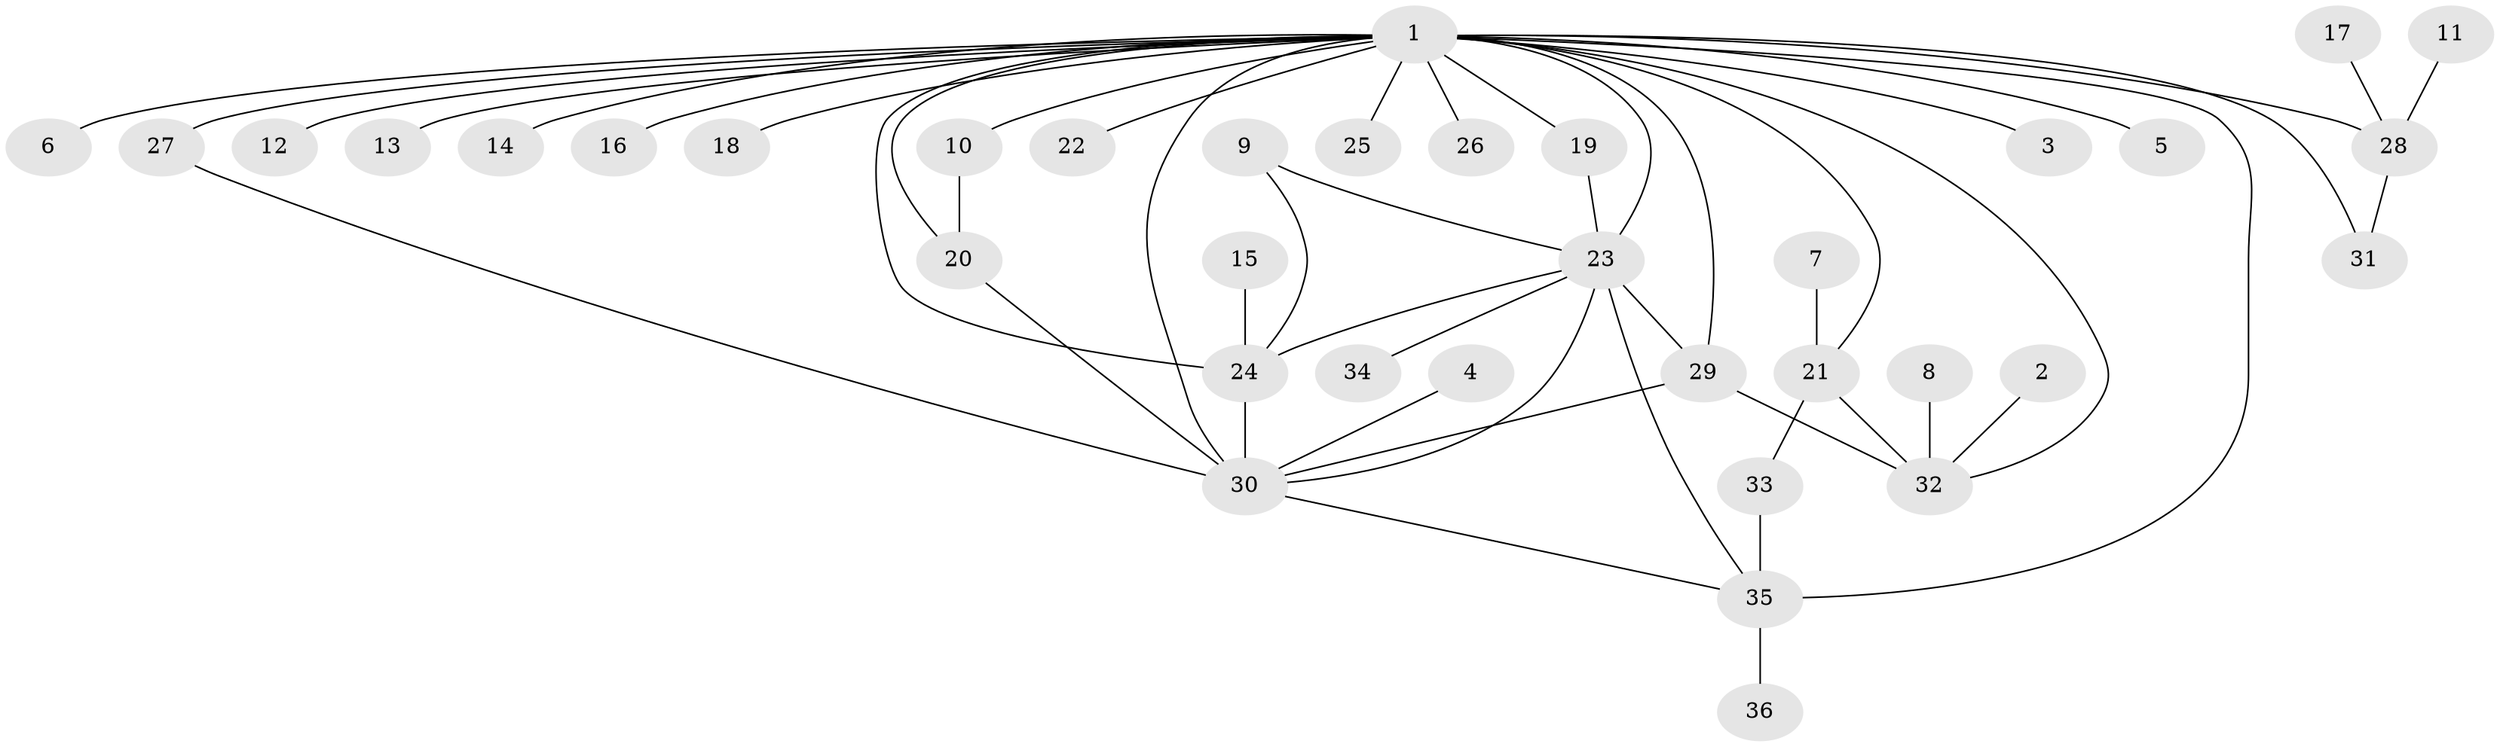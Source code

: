 // original degree distribution, {12: 0.014285714285714285, 21: 0.014285714285714285, 7: 0.04285714285714286, 9: 0.014285714285714285, 5: 0.05714285714285714, 4: 0.04285714285714286, 1: 0.44285714285714284, 2: 0.22857142857142856, 10: 0.014285714285714285, 3: 0.11428571428571428, 6: 0.014285714285714285}
// Generated by graph-tools (version 1.1) at 2025/25/03/09/25 03:25:56]
// undirected, 36 vertices, 51 edges
graph export_dot {
graph [start="1"]
  node [color=gray90,style=filled];
  1;
  2;
  3;
  4;
  5;
  6;
  7;
  8;
  9;
  10;
  11;
  12;
  13;
  14;
  15;
  16;
  17;
  18;
  19;
  20;
  21;
  22;
  23;
  24;
  25;
  26;
  27;
  28;
  29;
  30;
  31;
  32;
  33;
  34;
  35;
  36;
  1 -- 3 [weight=1.0];
  1 -- 5 [weight=1.0];
  1 -- 6 [weight=1.0];
  1 -- 10 [weight=1.0];
  1 -- 12 [weight=1.0];
  1 -- 13 [weight=1.0];
  1 -- 14 [weight=1.0];
  1 -- 16 [weight=1.0];
  1 -- 18 [weight=1.0];
  1 -- 19 [weight=1.0];
  1 -- 20 [weight=1.0];
  1 -- 21 [weight=2.0];
  1 -- 22 [weight=1.0];
  1 -- 23 [weight=2.0];
  1 -- 24 [weight=2.0];
  1 -- 25 [weight=1.0];
  1 -- 26 [weight=1.0];
  1 -- 27 [weight=2.0];
  1 -- 28 [weight=1.0];
  1 -- 29 [weight=3.0];
  1 -- 30 [weight=1.0];
  1 -- 31 [weight=1.0];
  1 -- 32 [weight=1.0];
  1 -- 35 [weight=1.0];
  2 -- 32 [weight=1.0];
  4 -- 30 [weight=1.0];
  7 -- 21 [weight=1.0];
  8 -- 32 [weight=1.0];
  9 -- 23 [weight=1.0];
  9 -- 24 [weight=1.0];
  10 -- 20 [weight=2.0];
  11 -- 28 [weight=1.0];
  15 -- 24 [weight=1.0];
  17 -- 28 [weight=1.0];
  19 -- 23 [weight=1.0];
  20 -- 30 [weight=2.0];
  21 -- 32 [weight=1.0];
  21 -- 33 [weight=1.0];
  23 -- 24 [weight=1.0];
  23 -- 29 [weight=2.0];
  23 -- 30 [weight=1.0];
  23 -- 34 [weight=1.0];
  23 -- 35 [weight=1.0];
  24 -- 30 [weight=1.0];
  27 -- 30 [weight=1.0];
  28 -- 31 [weight=1.0];
  29 -- 30 [weight=1.0];
  29 -- 32 [weight=1.0];
  30 -- 35 [weight=1.0];
  33 -- 35 [weight=2.0];
  35 -- 36 [weight=1.0];
}
